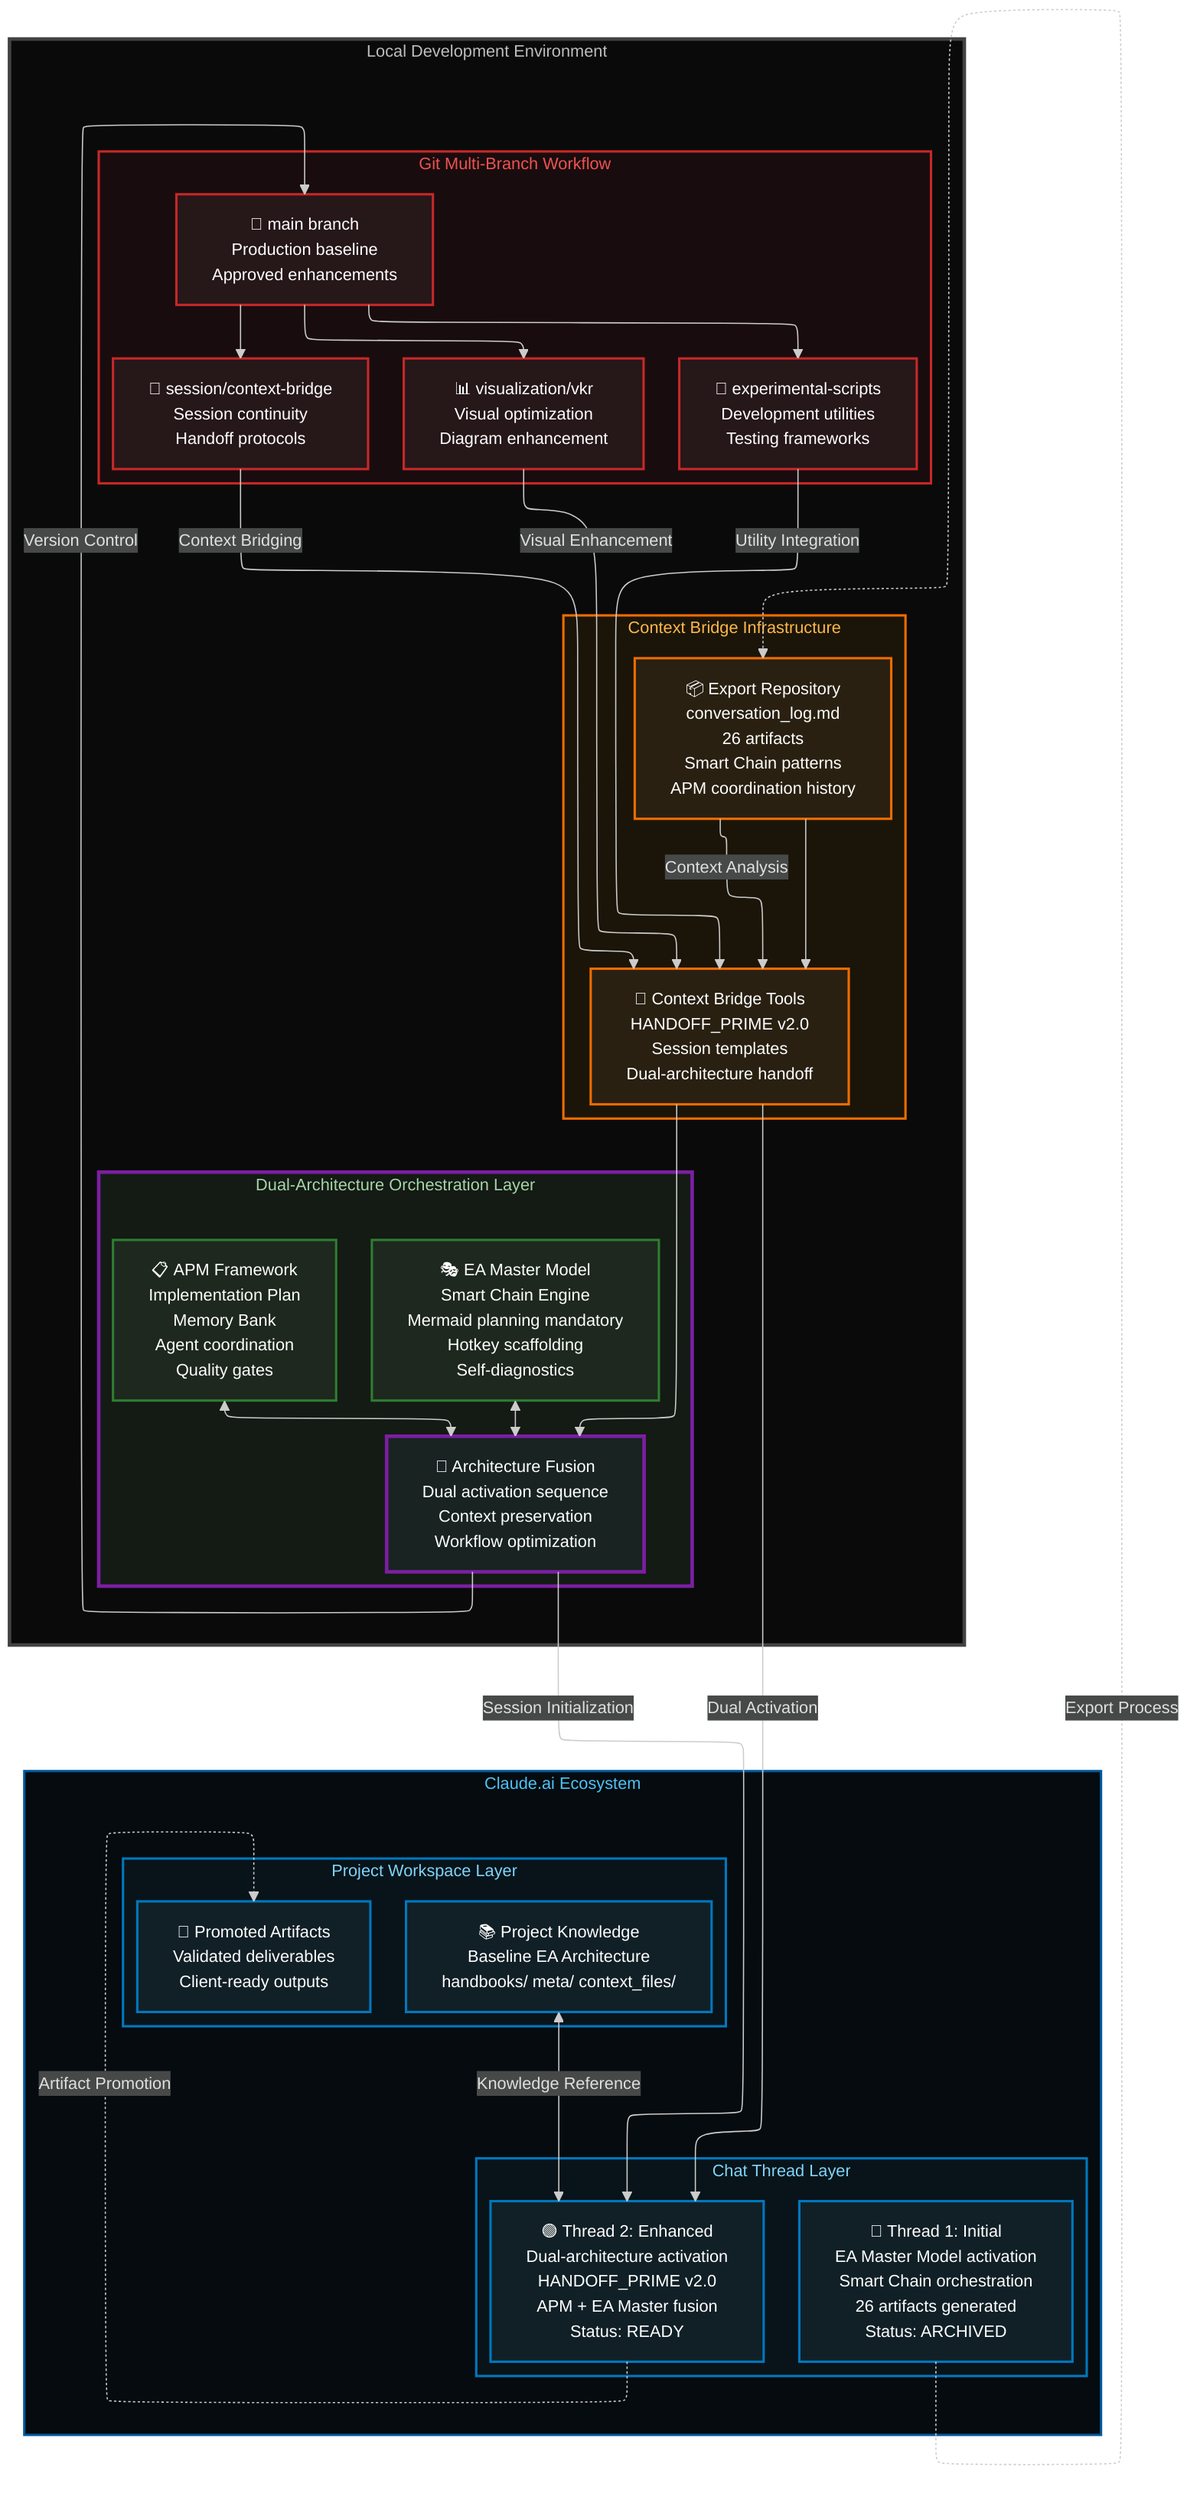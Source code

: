 ---
config:
  theme: neo-dark
  layout: elk
---
flowchart TB
 subgraph subGraph0["Project Workspace Layer"]
        PK["📚 Project Knowledge<br>Baseline EA Architecture<br>handbooks/ meta/ context_files/"]
        PA["📁 Promoted Artifacts<br>Validated deliverables<br>Client-ready outputs"]
  end
 subgraph subGraph1["Chat Thread Layer"]
        T1["🔴 Thread 1: Initial<br>EA Master Model activation<br>Smart Chain orchestration<br>26 artifacts generated<br>Status: ARCHIVED"]
        T2["🟢 Thread 2: Enhanced<br>Dual-architecture activation<br>HANDOFF_PRIME v2.0<br>APM + EA Master fusion<br>Status: READY"]
  end
 subgraph subGraph2["Claude.ai Ecosystem"]
        subGraph0
        subGraph1
  end
 subgraph subGraph3["Dual-Architecture Orchestration Layer"]
        EA["🎭 EA Master Model<br>Smart Chain Engine<br>Mermaid planning mandatory<br>Hotkey scaffolding<br>Self-diagnostics"]
        APM["📋 APM Framework<br>Implementation Plan<br>Memory Bank<br>Agent coordination<br>Quality gates"]
        FUSION["🔄 Architecture Fusion<br>Dual activation sequence<br>Context preservation<br>Workflow optimization"]
  end
 subgraph subGraph4["Context Bridge Infrastructure"]
        ER["📦 Export Repository<br>conversation_log.md<br>26 artifacts<br>Smart Chain patterns<br>APM coordination history"]
        CB["🌉 Context Bridge Tools<br>HANDOFF_PRIME v2.0<br>Session templates<br>Dual-architecture handoff"]
  end
 subgraph subGraph5["Git Multi-Branch Workflow"]
        MAIN["🌿 main branch<br>Production baseline<br>Approved enhancements"]
        EXP["🔬 experimental-scripts<br>Development utilities<br>Testing frameworks"]
        SESS["💬 session/context-bridge<br>Session continuity<br>Handoff protocols"]
        VIZ["📊 visualization/vkr<br>Visual optimization<br>Diagram enhancement"]
  end
 subgraph subGraph6["Local Development Environment"]
        subGraph3
        subGraph4
        subGraph5
  end
    EA <--> FUSION
    APM <--> FUSION
    ER --> CB
    CB --> FUSION
    MAIN --> EXP & SESS & VIZ
    T1 -. Export Process .-> ER
    ER -- Context Analysis --> CB
    CB -- Dual Activation --> T2
    T2 -. Artifact Promotion .-> PA
    FUSION -- Session Initialization --> T2
    FUSION -- Version Control --> MAIN
    PK <-- Knowledge Reference --> T2
    SESS -- Context Bridging --> CB
    VIZ -- Visual Enhancement --> CB
    EXP -- Utility Integration --> CB
     PK:::claude
     PA:::claude
     T1:::claude
     T2:::claude
     EA:::orchestration
     APM:::orchestration
     FUSION:::fusion
     ER:::bridge
     CB:::bridge
     MAIN:::git
     EXP:::git
     SESS:::git
     VIZ:::git
     subGraph0:::claudeSubgraph
     subGraph1:::claudeSubgraph
     subGraph2:::claudeContainerSubgraph
     subGraph3:::dualArchSubgraph
     subGraph4:::bridgeSubgraph
     subGraph5:::gitSubgraph
     subGraph6:::masterContainerSubgraph
    classDef claude fill:#112027,stroke:#0277bd,stroke-width:2px,color:white
    classDef orchestration fill:#1E281E,stroke:#2e7d32,stroke-width:2px,color:white
    classDef bridge fill:#292011,stroke:#ef6c00,stroke-width:2px,color:white
    classDef git fill:#261719,stroke:#c62828,stroke-width:2px,color:white
    classDef fusion fill:#182322,stroke:#7b1fa2,stroke-width:3px,color:white
    classDef claudeSubgraph fill:#081419,stroke:#0277bd,stroke-width:2px,color:#81d4fa
    classDef claudeContainerSubgraph fill:#050b0f,stroke:#01579b,stroke-width:2px,color:#4fc3f7
    classDef dualArchSubgraph fill:#141a14,stroke:#7b1fa2,stroke-width:3px,color:#a5d6a7
    classDef bridgeSubgraph fill:#1a1508,stroke:#ef6c00,stroke-width:2px,color:#ffb74d
    classDef gitSubgraph fill:#190c0e,stroke:#c62828,stroke-width:2px,color:#ef5350
    classDef masterContainerSubgraph fill:#0a0a0a,stroke:#424242,stroke-width:3px,color:#bdbdbd